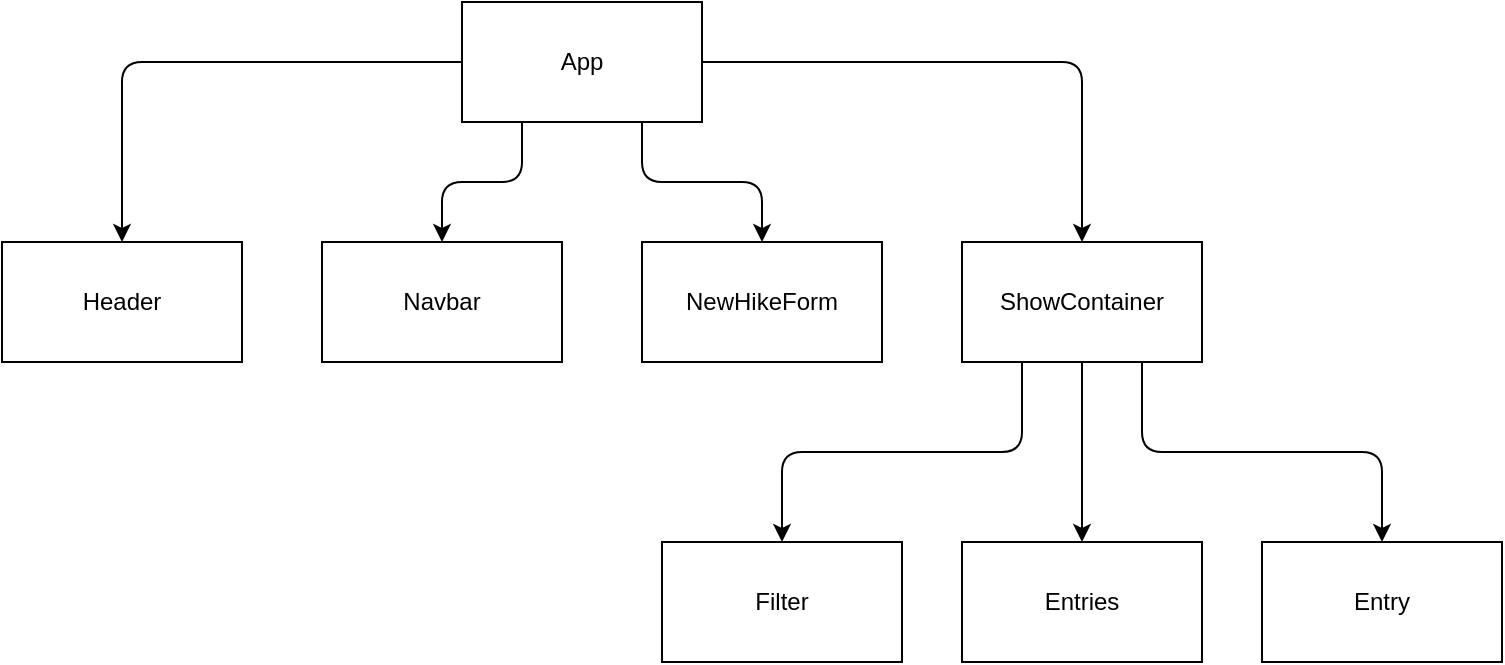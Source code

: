 <mxfile>
    <diagram id="DsdUB31cBgbp273rNDcv" name="Page-1">
        <mxGraphModel dx="1030" dy="508" grid="1" gridSize="10" guides="1" tooltips="1" connect="1" arrows="1" fold="1" page="1" pageScale="1" pageWidth="850" pageHeight="1100" math="0" shadow="0">
            <root>
                <mxCell id="0"/>
                <mxCell id="1" parent="0"/>
                <mxCell id="2" style="edgeStyle=orthogonalEdgeStyle;html=1;exitX=0.25;exitY=1;exitDx=0;exitDy=0;" edge="1" parent="1" source="6" target="8">
                    <mxGeometry relative="1" as="geometry"/>
                </mxCell>
                <mxCell id="3" style="edgeStyle=orthogonalEdgeStyle;html=1;exitX=0.75;exitY=1;exitDx=0;exitDy=0;entryX=0.5;entryY=0;entryDx=0;entryDy=0;" edge="1" parent="1" source="6" target="9">
                    <mxGeometry relative="1" as="geometry"/>
                </mxCell>
                <mxCell id="4" style="edgeStyle=orthogonalEdgeStyle;html=1;entryX=0.5;entryY=0;entryDx=0;entryDy=0;" edge="1" parent="1" source="6" target="13">
                    <mxGeometry relative="1" as="geometry"/>
                </mxCell>
                <mxCell id="5" style="edgeStyle=orthogonalEdgeStyle;html=1;exitX=0;exitY=0.5;exitDx=0;exitDy=0;entryX=0.5;entryY=0;entryDx=0;entryDy=0;" edge="1" parent="1" source="6" target="7">
                    <mxGeometry relative="1" as="geometry"/>
                </mxCell>
                <mxCell id="6" value="App" style="whiteSpace=wrap;html=1;" vertex="1" parent="1">
                    <mxGeometry x="250" y="40" width="120" height="60" as="geometry"/>
                </mxCell>
                <mxCell id="7" value="Header" style="whiteSpace=wrap;html=1;" vertex="1" parent="1">
                    <mxGeometry x="20" y="160" width="120" height="60" as="geometry"/>
                </mxCell>
                <mxCell id="8" value="Navbar" style="whiteSpace=wrap;html=1;" vertex="1" parent="1">
                    <mxGeometry x="180" y="160" width="120" height="60" as="geometry"/>
                </mxCell>
                <mxCell id="9" value="NewHikeForm" style="whiteSpace=wrap;html=1;" vertex="1" parent="1">
                    <mxGeometry x="340" y="160" width="120" height="60" as="geometry"/>
                </mxCell>
                <mxCell id="10" style="edgeStyle=orthogonalEdgeStyle;html=1;exitX=0.25;exitY=1;exitDx=0;exitDy=0;" edge="1" parent="1" source="13" target="14">
                    <mxGeometry relative="1" as="geometry"/>
                </mxCell>
                <mxCell id="11" style="edgeStyle=orthogonalEdgeStyle;html=1;exitX=0.75;exitY=1;exitDx=0;exitDy=0;entryX=0.5;entryY=0;entryDx=0;entryDy=0;" edge="1" parent="1" source="13" target="16">
                    <mxGeometry relative="1" as="geometry"/>
                </mxCell>
                <mxCell id="12" style="edgeStyle=orthogonalEdgeStyle;html=1;" edge="1" parent="1" source="13" target="15">
                    <mxGeometry relative="1" as="geometry"/>
                </mxCell>
                <mxCell id="13" value="ShowContainer" style="whiteSpace=wrap;html=1;" vertex="1" parent="1">
                    <mxGeometry x="500" y="160" width="120" height="60" as="geometry"/>
                </mxCell>
                <mxCell id="14" value="Filter" style="whiteSpace=wrap;html=1;" vertex="1" parent="1">
                    <mxGeometry x="350" y="310" width="120" height="60" as="geometry"/>
                </mxCell>
                <mxCell id="15" value="Entries" style="whiteSpace=wrap;html=1;" vertex="1" parent="1">
                    <mxGeometry x="500" y="310" width="120" height="60" as="geometry"/>
                </mxCell>
                <mxCell id="16" value="Entry" style="whiteSpace=wrap;html=1;" vertex="1" parent="1">
                    <mxGeometry x="650" y="310" width="120" height="60" as="geometry"/>
                </mxCell>
            </root>
        </mxGraphModel>
    </diagram>
</mxfile>